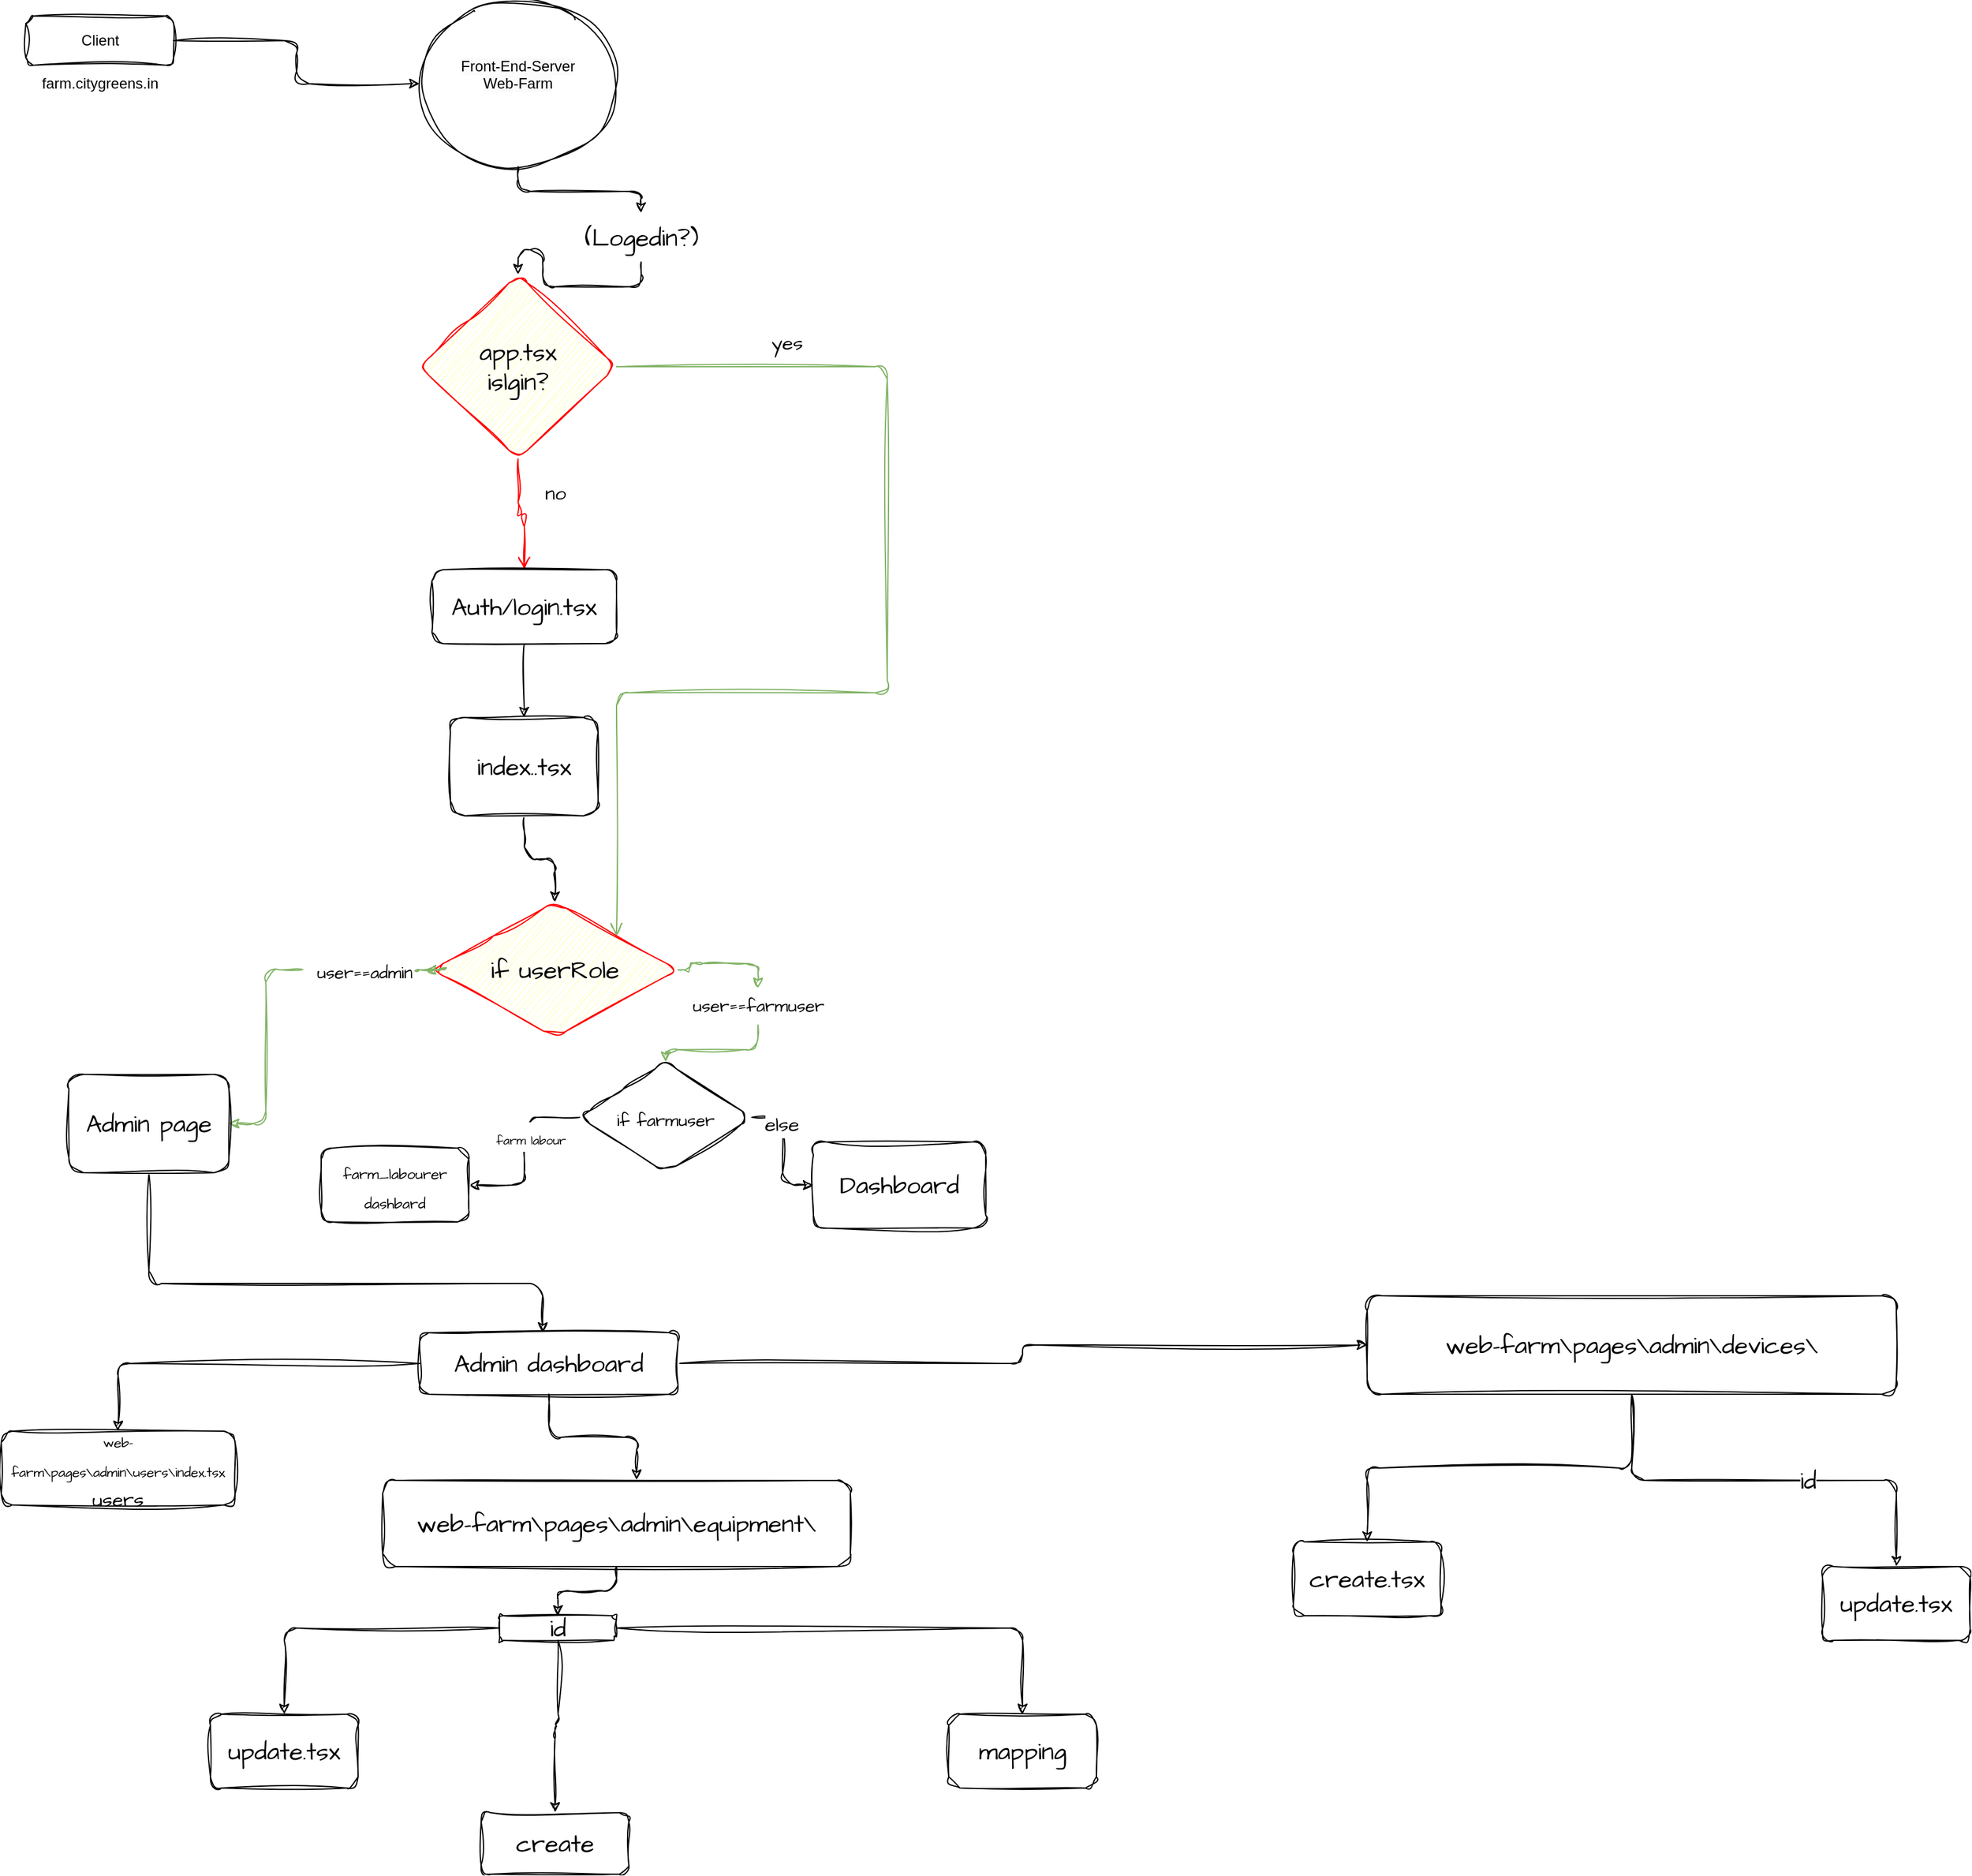 <mxfile version="22.1.11" type="github">
  <diagram name="Page-1" id="38AWu0ithDpehenj5_Hg">
    <mxGraphModel dx="2100" dy="1154" grid="1" gridSize="10" guides="1" tooltips="1" connect="1" arrows="1" fold="1" page="1" pageScale="1" pageWidth="850" pageHeight="1100" math="0" shadow="0">
      <root>
        <mxCell id="0" />
        <mxCell id="1" parent="0" />
        <mxCell id="stBYUiCJ1t7HYM49T5S_-6" style="edgeStyle=orthogonalEdgeStyle;rounded=1;orthogonalLoop=1;jettySize=auto;html=1;entryX=0;entryY=0.5;entryDx=0;entryDy=0;sketch=1;curveFitting=1;jiggle=2;" edge="1" parent="1" source="stBYUiCJ1t7HYM49T5S_-5" target="stBYUiCJ1t7HYM49T5S_-11">
          <mxGeometry relative="1" as="geometry">
            <mxPoint x="370" y="85" as="targetPoint" />
          </mxGeometry>
        </mxCell>
        <mxCell id="stBYUiCJ1t7HYM49T5S_-5" value="" style="rounded=1;whiteSpace=wrap;html=1;sketch=1;curveFitting=1;jiggle=2;" vertex="1" parent="1">
          <mxGeometry x="40" y="40" width="120" height="40" as="geometry" />
        </mxCell>
        <mxCell id="stBYUiCJ1t7HYM49T5S_-7" value="Client" style="text;html=1;align=center;verticalAlign=middle;resizable=0;points=[];autosize=1;strokeColor=none;fillColor=none;rounded=1;sketch=1;curveFitting=1;jiggle=2;" vertex="1" parent="1">
          <mxGeometry x="75" y="45" width="50" height="30" as="geometry" />
        </mxCell>
        <mxCell id="stBYUiCJ1t7HYM49T5S_-10" value="farm.citygreens.in" style="text;html=1;align=center;verticalAlign=middle;resizable=0;points=[];autosize=1;strokeColor=none;fillColor=none;rounded=1;sketch=1;curveFitting=1;jiggle=2;" vertex="1" parent="1">
          <mxGeometry x="40" y="80" width="120" height="30" as="geometry" />
        </mxCell>
        <mxCell id="stBYUiCJ1t7HYM49T5S_-19" value="" style="edgeStyle=orthogonalEdgeStyle;rounded=1;sketch=1;hachureGap=4;jiggle=2;curveFitting=1;orthogonalLoop=1;jettySize=auto;html=1;fontFamily=Architects Daughter;fontSource=https%3A%2F%2Ffonts.googleapis.com%2Fcss%3Ffamily%3DArchitects%2BDaughter;fontSize=16;" edge="1" parent="1" source="stBYUiCJ1t7HYM49T5S_-205" target="stBYUiCJ1t7HYM49T5S_-14">
          <mxGeometry relative="1" as="geometry" />
        </mxCell>
        <mxCell id="stBYUiCJ1t7HYM49T5S_-11" value="&#xa;&lt;span style=&quot;color: rgb(0, 0, 0); font-family: Helvetica; font-size: 12px; font-style: normal; font-variant-ligatures: normal; font-variant-caps: normal; font-weight: 400; letter-spacing: normal; orphans: 2; text-align: center; text-indent: 0px; text-transform: none; widows: 2; word-spacing: 0px; -webkit-text-stroke-width: 0px; background-color: rgb(251, 251, 251); text-decoration-thickness: initial; text-decoration-style: initial; text-decoration-color: initial; float: none; display: inline !important;&quot;&gt;Front-End-Server&lt;/span&gt;&lt;br style=&quot;border-color: var(--border-color); color: rgb(0, 0, 0); font-family: Helvetica; font-size: 12px; font-style: normal; font-variant-ligatures: normal; font-variant-caps: normal; font-weight: 400; letter-spacing: normal; orphans: 2; text-align: center; text-indent: 0px; text-transform: none; widows: 2; word-spacing: 0px; -webkit-text-stroke-width: 0px; background-color: rgb(251, 251, 251); text-decoration-thickness: initial; text-decoration-style: initial; text-decoration-color: initial;&quot;&gt;&lt;span style=&quot;color: rgb(0, 0, 0); font-family: Helvetica; font-size: 12px; font-style: normal; font-variant-ligatures: normal; font-variant-caps: normal; font-weight: 400; letter-spacing: normal; orphans: 2; text-align: center; text-indent: 0px; text-transform: none; widows: 2; word-spacing: 0px; -webkit-text-stroke-width: 0px; background-color: rgb(251, 251, 251); text-decoration-thickness: initial; text-decoration-style: initial; text-decoration-color: initial; float: none; display: inline !important;&quot;&gt;Web-Farm&lt;/span&gt;&#xa;&#xa;" style="ellipse;whiteSpace=wrap;html=1;rounded=1;sketch=1;curveFitting=1;jiggle=2;" vertex="1" parent="1">
          <mxGeometry x="360" y="27.5" width="160" height="135" as="geometry" />
        </mxCell>
        <mxCell id="stBYUiCJ1t7HYM49T5S_-14" value="app.tsx&lt;br&gt;islgin?" style="rhombus;whiteSpace=wrap;html=1;fontColor=#000000;fillColor=#ffffc0;strokeColor=#ff0000;rounded=1;sketch=1;hachureGap=4;jiggle=2;curveFitting=1;fontFamily=Architects Daughter;fontSource=https%3A%2F%2Ffonts.googleapis.com%2Fcss%3Ffamily%3DArchitects%2BDaughter;fontSize=20;" vertex="1" parent="1">
          <mxGeometry x="360" y="250" width="160" height="150" as="geometry" />
        </mxCell>
        <mxCell id="stBYUiCJ1t7HYM49T5S_-15" value="no" style="edgeStyle=orthogonalEdgeStyle;html=1;align=left;verticalAlign=bottom;endArrow=open;endSize=8;strokeColor=#ff0000;rounded=1;sketch=1;hachureGap=4;jiggle=2;curveFitting=1;fontFamily=Architects Daughter;fontSource=https%3A%2F%2Ffonts.googleapis.com%2Fcss%3Ffamily%3DArchitects%2BDaughter;fontSize=16;entryX=0.5;entryY=0;entryDx=0;entryDy=0;" edge="1" source="stBYUiCJ1t7HYM49T5S_-14" parent="1" target="stBYUiCJ1t7HYM49T5S_-21">
          <mxGeometry x="0.053" y="16" relative="1" as="geometry">
            <mxPoint x="710" y="380" as="targetPoint" />
            <mxPoint x="-1" y="-5" as="offset" />
          </mxGeometry>
        </mxCell>
        <mxCell id="stBYUiCJ1t7HYM49T5S_-16" value="yes" style="edgeStyle=orthogonalEdgeStyle;html=1;align=left;verticalAlign=top;endArrow=open;endSize=8;strokeColor=#82b366;rounded=1;sketch=1;hachureGap=4;jiggle=2;curveFitting=1;fontFamily=Architects Daughter;fontSource=https%3A%2F%2Ffonts.googleapis.com%2Fcss%3Ffamily%3DArchitects%2BDaughter;fontSize=16;fillColor=#d5e8d4;entryX=1;entryY=0;entryDx=0;entryDy=0;" edge="1" source="stBYUiCJ1t7HYM49T5S_-14" parent="1" target="stBYUiCJ1t7HYM49T5S_-27">
          <mxGeometry x="-0.726" y="35" relative="1" as="geometry">
            <mxPoint x="710" y="590" as="targetPoint" />
            <Array as="points">
              <mxPoint x="740" y="325" />
              <mxPoint x="740" y="590" />
              <mxPoint x="520" y="590" />
            </Array>
            <mxPoint as="offset" />
          </mxGeometry>
        </mxCell>
        <mxCell id="stBYUiCJ1t7HYM49T5S_-26" value="" style="edgeStyle=orthogonalEdgeStyle;rounded=1;sketch=1;hachureGap=4;jiggle=2;curveFitting=1;orthogonalLoop=1;jettySize=auto;html=1;fontFamily=Architects Daughter;fontSource=https%3A%2F%2Ffonts.googleapis.com%2Fcss%3Ffamily%3DArchitects%2BDaughter;fontSize=16;" edge="1" parent="1" source="stBYUiCJ1t7HYM49T5S_-21" target="stBYUiCJ1t7HYM49T5S_-25">
          <mxGeometry relative="1" as="geometry" />
        </mxCell>
        <mxCell id="stBYUiCJ1t7HYM49T5S_-21" value="Auth/login.tsx" style="rounded=1;whiteSpace=wrap;html=1;sketch=1;hachureGap=4;jiggle=2;curveFitting=1;fontFamily=Architects Daughter;fontSource=https%3A%2F%2Ffonts.googleapis.com%2Fcss%3Ffamily%3DArchitects%2BDaughter;fontSize=20;" vertex="1" parent="1">
          <mxGeometry x="370" y="490" width="150" height="60" as="geometry" />
        </mxCell>
        <mxCell id="stBYUiCJ1t7HYM49T5S_-30" style="edgeStyle=orthogonalEdgeStyle;rounded=1;sketch=1;hachureGap=4;jiggle=2;curveFitting=1;orthogonalLoop=1;jettySize=auto;html=1;entryX=0.5;entryY=0;entryDx=0;entryDy=0;fontFamily=Architects Daughter;fontSource=https%3A%2F%2Ffonts.googleapis.com%2Fcss%3Ffamily%3DArchitects%2BDaughter;fontSize=16;" edge="1" parent="1" source="stBYUiCJ1t7HYM49T5S_-25" target="stBYUiCJ1t7HYM49T5S_-27">
          <mxGeometry relative="1" as="geometry" />
        </mxCell>
        <mxCell id="stBYUiCJ1t7HYM49T5S_-25" value="index..tsx" style="whiteSpace=wrap;html=1;fontSize=20;fontFamily=Architects Daughter;rounded=1;sketch=1;hachureGap=4;jiggle=2;curveFitting=1;fontSource=https%3A%2F%2Ffonts.googleapis.com%2Fcss%3Ffamily%3DArchitects%2BDaughter;" vertex="1" parent="1">
          <mxGeometry x="385" y="610" width="120" height="80" as="geometry" />
        </mxCell>
        <mxCell id="stBYUiCJ1t7HYM49T5S_-169" style="edgeStyle=orthogonalEdgeStyle;rounded=1;sketch=1;hachureGap=4;jiggle=2;curveFitting=1;orthogonalLoop=1;jettySize=auto;html=1;fontFamily=Architects Daughter;fontSource=https%3A%2F%2Ffonts.googleapis.com%2Fcss%3Ffamily%3DArchitects%2BDaughter;fontSize=16;fillColor=#d5e8d4;strokeColor=#82b366;entryX=0.5;entryY=0;entryDx=0;entryDy=0;" edge="1" parent="1" source="stBYUiCJ1t7HYM49T5S_-179" target="stBYUiCJ1t7HYM49T5S_-176">
          <mxGeometry relative="1" as="geometry">
            <mxPoint x="420" y="890" as="targetPoint" />
          </mxGeometry>
        </mxCell>
        <mxCell id="stBYUiCJ1t7HYM49T5S_-173" style="edgeStyle=orthogonalEdgeStyle;rounded=1;sketch=1;hachureGap=4;jiggle=2;curveFitting=1;orthogonalLoop=1;jettySize=auto;html=1;entryX=1;entryY=0.5;entryDx=0;entryDy=0;fontFamily=Architects Daughter;fontSource=https%3A%2F%2Ffonts.googleapis.com%2Fcss%3Ffamily%3DArchitects%2BDaughter;fontSize=16;fillColor=#d5e8d4;strokeColor=#82b366;" edge="1" parent="1" source="stBYUiCJ1t7HYM49T5S_-177" target="stBYUiCJ1t7HYM49T5S_-172">
          <mxGeometry relative="1" as="geometry" />
        </mxCell>
        <mxCell id="stBYUiCJ1t7HYM49T5S_-27" value="if userRole" style="rhombus;whiteSpace=wrap;html=1;fontColor=#000000;fillColor=#ffffc0;strokeColor=#ff0000;rounded=1;sketch=1;hachureGap=4;jiggle=2;curveFitting=1;fontFamily=Architects Daughter;fontSource=https%3A%2F%2Ffonts.googleapis.com%2Fcss%3Ffamily%3DArchitects%2BDaughter;fontSize=20;" vertex="1" parent="1">
          <mxGeometry x="370" y="760" width="200" height="110" as="geometry" />
        </mxCell>
        <mxCell id="stBYUiCJ1t7HYM49T5S_-189" value="" style="edgeStyle=orthogonalEdgeStyle;rounded=1;sketch=1;hachureGap=4;jiggle=2;curveFitting=1;orthogonalLoop=1;jettySize=auto;html=1;fontFamily=Architects Daughter;fontSource=https%3A%2F%2Ffonts.googleapis.com%2Fcss%3Ffamily%3DArchitects%2BDaughter;fontSize=16;" edge="1" parent="1" source="stBYUiCJ1t7HYM49T5S_-172" target="stBYUiCJ1t7HYM49T5S_-188">
          <mxGeometry relative="1" as="geometry">
            <Array as="points">
              <mxPoint x="140" y="1070" />
              <mxPoint x="460" y="1070" />
            </Array>
          </mxGeometry>
        </mxCell>
        <mxCell id="stBYUiCJ1t7HYM49T5S_-172" value="Admin page" style="rounded=1;whiteSpace=wrap;html=1;sketch=1;hachureGap=4;jiggle=2;curveFitting=1;fontFamily=Architects Daughter;fontSource=https%3A%2F%2Ffonts.googleapis.com%2Fcss%3Ffamily%3DArchitects%2BDaughter;fontSize=20;" vertex="1" parent="1">
          <mxGeometry x="75" y="900" width="130" height="80" as="geometry" />
        </mxCell>
        <mxCell id="stBYUiCJ1t7HYM49T5S_-181" style="edgeStyle=orthogonalEdgeStyle;rounded=1;sketch=1;hachureGap=4;jiggle=2;curveFitting=1;orthogonalLoop=1;jettySize=auto;html=1;exitX=0;exitY=0.5;exitDx=0;exitDy=0;fontFamily=Architects Daughter;fontSource=https%3A%2F%2Ffonts.googleapis.com%2Fcss%3Ffamily%3DArchitects%2BDaughter;fontSize=16;" edge="1" parent="1" source="stBYUiCJ1t7HYM49T5S_-176" target="stBYUiCJ1t7HYM49T5S_-182">
          <mxGeometry relative="1" as="geometry">
            <mxPoint x="390" y="960" as="targetPoint" />
            <Array as="points">
              <mxPoint x="445" y="935" />
              <mxPoint x="445" y="990" />
            </Array>
          </mxGeometry>
        </mxCell>
        <mxCell id="stBYUiCJ1t7HYM49T5S_-183" value="&lt;font style=&quot;font-size: 10px;&quot;&gt;farm labour&lt;/font&gt;" style="edgeLabel;html=1;align=center;verticalAlign=middle;resizable=0;points=[];fontSize=20;fontFamily=Architects Daughter;" vertex="1" connectable="0" parent="stBYUiCJ1t7HYM49T5S_-181">
          <mxGeometry x="-0.765" relative="1" as="geometry">
            <mxPoint x="-23" y="15" as="offset" />
          </mxGeometry>
        </mxCell>
        <mxCell id="stBYUiCJ1t7HYM49T5S_-185" value="" style="edgeStyle=orthogonalEdgeStyle;rounded=1;sketch=1;hachureGap=4;jiggle=2;curveFitting=1;orthogonalLoop=1;jettySize=auto;html=1;fontFamily=Architects Daughter;fontSource=https%3A%2F%2Ffonts.googleapis.com%2Fcss%3Ffamily%3DArchitects%2BDaughter;fontSize=16;" edge="1" parent="1" source="stBYUiCJ1t7HYM49T5S_-176" target="stBYUiCJ1t7HYM49T5S_-184">
          <mxGeometry relative="1" as="geometry" />
        </mxCell>
        <mxCell id="stBYUiCJ1t7HYM49T5S_-186" value="&lt;font style=&quot;font-size: 16px;&quot;&gt;else&lt;/font&gt;" style="edgeLabel;html=1;align=center;verticalAlign=middle;resizable=0;points=[];fontSize=20;fontFamily=Architects Daughter;" vertex="1" connectable="0" parent="stBYUiCJ1t7HYM49T5S_-185">
          <mxGeometry x="-0.454" y="-1" relative="1" as="geometry">
            <mxPoint as="offset" />
          </mxGeometry>
        </mxCell>
        <mxCell id="stBYUiCJ1t7HYM49T5S_-176" value="&lt;font style=&quot;font-size: 14px;&quot;&gt;if farmuser&lt;/font&gt;" style="rhombus;whiteSpace=wrap;html=1;rounded=1;sketch=1;hachureGap=4;jiggle=2;curveFitting=1;fontFamily=Architects Daughter;fontSource=https%3A%2F%2Ffonts.googleapis.com%2Fcss%3Ffamily%3DArchitects%2BDaughter;fontSize=20;" vertex="1" parent="1">
          <mxGeometry x="490" y="890" width="140" height="90" as="geometry" />
        </mxCell>
        <mxCell id="stBYUiCJ1t7HYM49T5S_-178" value="" style="edgeStyle=orthogonalEdgeStyle;rounded=1;sketch=1;hachureGap=4;jiggle=2;curveFitting=1;orthogonalLoop=1;jettySize=auto;html=1;entryX=1;entryY=0.5;entryDx=0;entryDy=0;fontFamily=Architects Daughter;fontSource=https%3A%2F%2Ffonts.googleapis.com%2Fcss%3Ffamily%3DArchitects%2BDaughter;fontSize=16;fillColor=#d5e8d4;strokeColor=#82b366;" edge="1" parent="1" source="stBYUiCJ1t7HYM49T5S_-27" target="stBYUiCJ1t7HYM49T5S_-177">
          <mxGeometry relative="1" as="geometry">
            <mxPoint x="370" y="815" as="sourcePoint" />
            <mxPoint x="240" y="890" as="targetPoint" />
          </mxGeometry>
        </mxCell>
        <mxCell id="stBYUiCJ1t7HYM49T5S_-177" value="&lt;font style=&quot;font-size: 14px;&quot;&gt;user==admin&lt;/font&gt;" style="text;html=1;align=center;verticalAlign=middle;resizable=0;points=[];autosize=1;strokeColor=none;fillColor=none;fontSize=20;fontFamily=Architects Daughter;" vertex="1" parent="1">
          <mxGeometry x="265" y="795" width="100" height="40" as="geometry" />
        </mxCell>
        <mxCell id="stBYUiCJ1t7HYM49T5S_-180" value="" style="edgeStyle=orthogonalEdgeStyle;rounded=1;sketch=1;hachureGap=4;jiggle=2;curveFitting=1;orthogonalLoop=1;jettySize=auto;html=1;fontFamily=Architects Daughter;fontSource=https%3A%2F%2Ffonts.googleapis.com%2Fcss%3Ffamily%3DArchitects%2BDaughter;fontSize=16;fillColor=#d5e8d4;strokeColor=#82b366;entryX=0.5;entryY=0;entryDx=0;entryDy=0;" edge="1" parent="1" source="stBYUiCJ1t7HYM49T5S_-27" target="stBYUiCJ1t7HYM49T5S_-179">
          <mxGeometry relative="1" as="geometry">
            <mxPoint x="470" y="910" as="targetPoint" />
            <mxPoint x="470" y="870" as="sourcePoint" />
            <Array as="points">
              <mxPoint x="580" y="815" />
              <mxPoint x="580" y="810" />
              <mxPoint x="635" y="810" />
            </Array>
          </mxGeometry>
        </mxCell>
        <mxCell id="stBYUiCJ1t7HYM49T5S_-179" value="&lt;font style=&quot;font-size: 14px;&quot;&gt;user==farmuser&lt;/font&gt;" style="text;html=1;align=center;verticalAlign=middle;resizable=0;points=[];autosize=1;strokeColor=none;fillColor=none;fontSize=14;fontFamily=Architects Daughter;" vertex="1" parent="1">
          <mxGeometry x="570" y="830" width="130" height="30" as="geometry" />
        </mxCell>
        <mxCell id="stBYUiCJ1t7HYM49T5S_-182" value="&lt;font style=&quot;font-size: 12px;&quot;&gt;farm_labourer dashbard&lt;/font&gt;" style="rounded=1;whiteSpace=wrap;html=1;sketch=1;hachureGap=4;jiggle=2;curveFitting=1;fontFamily=Architects Daughter;fontSource=https%3A%2F%2Ffonts.googleapis.com%2Fcss%3Ffamily%3DArchitects%2BDaughter;fontSize=20;" vertex="1" parent="1">
          <mxGeometry x="280" y="960" width="120" height="60" as="geometry" />
        </mxCell>
        <mxCell id="stBYUiCJ1t7HYM49T5S_-184" value="Dashboard" style="whiteSpace=wrap;html=1;fontSize=20;fontFamily=Architects Daughter;rounded=1;sketch=1;hachureGap=4;jiggle=2;curveFitting=1;fontSource=https%3A%2F%2Ffonts.googleapis.com%2Fcss%3Ffamily%3DArchitects%2BDaughter;" vertex="1" parent="1">
          <mxGeometry x="680" y="955" width="140" height="70" as="geometry" />
        </mxCell>
        <mxCell id="stBYUiCJ1t7HYM49T5S_-191" value="" style="edgeStyle=orthogonalEdgeStyle;rounded=1;sketch=1;hachureGap=4;jiggle=2;curveFitting=1;orthogonalLoop=1;jettySize=auto;html=1;fontFamily=Architects Daughter;fontSource=https%3A%2F%2Ffonts.googleapis.com%2Fcss%3Ffamily%3DArchitects%2BDaughter;fontSize=16;" edge="1" parent="1" source="stBYUiCJ1t7HYM49T5S_-188" target="stBYUiCJ1t7HYM49T5S_-190">
          <mxGeometry relative="1" as="geometry" />
        </mxCell>
        <mxCell id="stBYUiCJ1t7HYM49T5S_-204" value="" style="edgeStyle=orthogonalEdgeStyle;rounded=1;sketch=1;hachureGap=4;jiggle=2;curveFitting=1;orthogonalLoop=1;jettySize=auto;html=1;fontFamily=Architects Daughter;fontSource=https%3A%2F%2Ffonts.googleapis.com%2Fcss%3Ffamily%3DArchitects%2BDaughter;fontSize=16;" edge="1" parent="1" source="stBYUiCJ1t7HYM49T5S_-188" target="stBYUiCJ1t7HYM49T5S_-203">
          <mxGeometry relative="1" as="geometry" />
        </mxCell>
        <mxCell id="stBYUiCJ1t7HYM49T5S_-188" value="Admin dashboard" style="whiteSpace=wrap;html=1;fontSize=20;fontFamily=Architects Daughter;rounded=1;sketch=1;hachureGap=4;jiggle=2;curveFitting=1;fontSource=https%3A%2F%2Ffonts.googleapis.com%2Fcss%3Ffamily%3DArchitects%2BDaughter;" vertex="1" parent="1">
          <mxGeometry x="360" y="1110" width="210" height="50" as="geometry" />
        </mxCell>
        <mxCell id="stBYUiCJ1t7HYM49T5S_-190" value="&lt;font style=&quot;&quot;&gt;&lt;span style=&quot;font-size: 11px;&quot;&gt;web-farm\pages\admin\users\index.tsx&lt;/span&gt;&lt;br&gt;&lt;font style=&quot;font-size: 16px;&quot;&gt;users&lt;/font&gt;&lt;br&gt;&lt;/font&gt;" style="whiteSpace=wrap;html=1;fontSize=20;fontFamily=Architects Daughter;rounded=1;sketch=1;hachureGap=4;jiggle=2;curveFitting=1;fontSource=https%3A%2F%2Ffonts.googleapis.com%2Fcss%3Ffamily%3DArchitects%2BDaughter;" vertex="1" parent="1">
          <mxGeometry x="20" y="1190" width="190" height="60" as="geometry" />
        </mxCell>
        <mxCell id="stBYUiCJ1t7HYM49T5S_-195" value="" style="edgeStyle=orthogonalEdgeStyle;rounded=1;sketch=1;hachureGap=4;jiggle=2;curveFitting=1;orthogonalLoop=1;jettySize=auto;html=1;fontFamily=Architects Daughter;fontSource=https%3A%2F%2Ffonts.googleapis.com%2Fcss%3Ffamily%3DArchitects%2BDaughter;fontSize=16;" edge="1" parent="1" source="stBYUiCJ1t7HYM49T5S_-192" target="stBYUiCJ1t7HYM49T5S_-194">
          <mxGeometry relative="1" as="geometry" />
        </mxCell>
        <mxCell id="stBYUiCJ1t7HYM49T5S_-192" value="&lt;font style=&quot;font-size: 20px;&quot;&gt;web-farm\pages\admin\equipment\&lt;/font&gt;" style="whiteSpace=wrap;html=1;fontSize=20;fontFamily=Architects Daughter;rounded=1;sketch=1;hachureGap=4;jiggle=2;curveFitting=1;fontSource=https%3A%2F%2Ffonts.googleapis.com%2Fcss%3Ffamily%3DArchitects%2BDaughter;" vertex="1" parent="1">
          <mxGeometry x="330" y="1230" width="380" height="70" as="geometry" />
        </mxCell>
        <mxCell id="stBYUiCJ1t7HYM49T5S_-193" style="edgeStyle=orthogonalEdgeStyle;rounded=1;sketch=1;hachureGap=4;jiggle=2;curveFitting=1;orthogonalLoop=1;jettySize=auto;html=1;entryX=0.543;entryY=-0.005;entryDx=0;entryDy=0;entryPerimeter=0;fontFamily=Architects Daughter;fontSource=https%3A%2F%2Ffonts.googleapis.com%2Fcss%3Ffamily%3DArchitects%2BDaughter;fontSize=16;" edge="1" parent="1" source="stBYUiCJ1t7HYM49T5S_-188" target="stBYUiCJ1t7HYM49T5S_-192">
          <mxGeometry relative="1" as="geometry" />
        </mxCell>
        <mxCell id="stBYUiCJ1t7HYM49T5S_-197" value="" style="edgeStyle=orthogonalEdgeStyle;rounded=1;sketch=1;hachureGap=4;jiggle=2;curveFitting=1;orthogonalLoop=1;jettySize=auto;html=1;fontFamily=Architects Daughter;fontSource=https%3A%2F%2Ffonts.googleapis.com%2Fcss%3Ffamily%3DArchitects%2BDaughter;fontSize=16;" edge="1" parent="1" source="stBYUiCJ1t7HYM49T5S_-194" target="stBYUiCJ1t7HYM49T5S_-196">
          <mxGeometry relative="1" as="geometry" />
        </mxCell>
        <mxCell id="stBYUiCJ1t7HYM49T5S_-199" value="" style="edgeStyle=orthogonalEdgeStyle;rounded=1;sketch=1;hachureGap=4;jiggle=2;curveFitting=1;orthogonalLoop=1;jettySize=auto;html=1;fontFamily=Architects Daughter;fontSource=https%3A%2F%2Ffonts.googleapis.com%2Fcss%3Ffamily%3DArchitects%2BDaughter;fontSize=16;" edge="1" parent="1" source="stBYUiCJ1t7HYM49T5S_-194" target="stBYUiCJ1t7HYM49T5S_-198">
          <mxGeometry relative="1" as="geometry" />
        </mxCell>
        <mxCell id="stBYUiCJ1t7HYM49T5S_-201" value="" style="edgeStyle=orthogonalEdgeStyle;rounded=1;sketch=1;hachureGap=4;jiggle=2;curveFitting=1;orthogonalLoop=1;jettySize=auto;html=1;fontFamily=Architects Daughter;fontSource=https%3A%2F%2Ffonts.googleapis.com%2Fcss%3Ffamily%3DArchitects%2BDaughter;fontSize=16;" edge="1" parent="1" source="stBYUiCJ1t7HYM49T5S_-194" target="stBYUiCJ1t7HYM49T5S_-200">
          <mxGeometry relative="1" as="geometry" />
        </mxCell>
        <mxCell id="stBYUiCJ1t7HYM49T5S_-194" value="id" style="whiteSpace=wrap;html=1;fontSize=20;fontFamily=Architects Daughter;rounded=1;sketch=1;hachureGap=4;jiggle=2;curveFitting=1;fontSource=https%3A%2F%2Ffonts.googleapis.com%2Fcss%3Ffamily%3DArchitects%2BDaughter;" vertex="1" parent="1">
          <mxGeometry x="425" y="1340" width="95" height="20" as="geometry" />
        </mxCell>
        <mxCell id="stBYUiCJ1t7HYM49T5S_-196" value="update.tsx" style="whiteSpace=wrap;html=1;fontSize=20;fontFamily=Architects Daughter;rounded=1;sketch=1;hachureGap=4;jiggle=2;curveFitting=1;fontSource=https%3A%2F%2Ffonts.googleapis.com%2Fcss%3Ffamily%3DArchitects%2BDaughter;" vertex="1" parent="1">
          <mxGeometry x="190" y="1420" width="120" height="60" as="geometry" />
        </mxCell>
        <mxCell id="stBYUiCJ1t7HYM49T5S_-198" value="create" style="whiteSpace=wrap;html=1;fontSize=20;fontFamily=Architects Daughter;rounded=1;sketch=1;hachureGap=4;jiggle=2;curveFitting=1;fontSource=https%3A%2F%2Ffonts.googleapis.com%2Fcss%3Ffamily%3DArchitects%2BDaughter;" vertex="1" parent="1">
          <mxGeometry x="410" y="1500" width="120" height="50" as="geometry" />
        </mxCell>
        <mxCell id="stBYUiCJ1t7HYM49T5S_-200" value="mapping" style="whiteSpace=wrap;html=1;fontSize=20;fontFamily=Architects Daughter;rounded=1;sketch=1;hachureGap=4;jiggle=2;curveFitting=1;fontSource=https%3A%2F%2Ffonts.googleapis.com%2Fcss%3Ffamily%3DArchitects%2BDaughter;" vertex="1" parent="1">
          <mxGeometry x="790" y="1420" width="120" height="60" as="geometry" />
        </mxCell>
        <mxCell id="stBYUiCJ1t7HYM49T5S_-208" value="" style="edgeStyle=orthogonalEdgeStyle;rounded=1;sketch=1;hachureGap=4;jiggle=2;curveFitting=1;orthogonalLoop=1;jettySize=auto;html=1;fontFamily=Architects Daughter;fontSource=https%3A%2F%2Ffonts.googleapis.com%2Fcss%3Ffamily%3DArchitects%2BDaughter;fontSize=16;" edge="1" parent="1" source="stBYUiCJ1t7HYM49T5S_-203" target="stBYUiCJ1t7HYM49T5S_-207">
          <mxGeometry relative="1" as="geometry" />
        </mxCell>
        <mxCell id="stBYUiCJ1t7HYM49T5S_-210" value="" style="edgeStyle=orthogonalEdgeStyle;rounded=1;sketch=1;hachureGap=4;jiggle=2;curveFitting=1;orthogonalLoop=1;jettySize=auto;html=1;fontFamily=Architects Daughter;fontSource=https%3A%2F%2Ffonts.googleapis.com%2Fcss%3Ffamily%3DArchitects%2BDaughter;fontSize=16;" edge="1" parent="1" source="stBYUiCJ1t7HYM49T5S_-203" target="stBYUiCJ1t7HYM49T5S_-209">
          <mxGeometry relative="1" as="geometry" />
        </mxCell>
        <mxCell id="stBYUiCJ1t7HYM49T5S_-211" value="id" style="edgeLabel;html=1;align=center;verticalAlign=middle;resizable=0;points=[];fontSize=20;fontFamily=Architects Daughter;" vertex="1" connectable="0" parent="stBYUiCJ1t7HYM49T5S_-210">
          <mxGeometry x="0.2" relative="1" as="geometry">
            <mxPoint as="offset" />
          </mxGeometry>
        </mxCell>
        <mxCell id="stBYUiCJ1t7HYM49T5S_-203" value="web-farm\pages\admin\devices\" style="whiteSpace=wrap;html=1;fontSize=20;fontFamily=Architects Daughter;rounded=1;sketch=1;hachureGap=4;jiggle=2;curveFitting=1;fontSource=https%3A%2F%2Ffonts.googleapis.com%2Fcss%3Ffamily%3DArchitects%2BDaughter;" vertex="1" parent="1">
          <mxGeometry x="1130" y="1080" width="430" height="80" as="geometry" />
        </mxCell>
        <mxCell id="stBYUiCJ1t7HYM49T5S_-206" value="" style="edgeStyle=orthogonalEdgeStyle;rounded=1;sketch=1;hachureGap=4;jiggle=2;curveFitting=1;orthogonalLoop=1;jettySize=auto;html=1;fontFamily=Architects Daughter;fontSource=https%3A%2F%2Ffonts.googleapis.com%2Fcss%3Ffamily%3DArchitects%2BDaughter;fontSize=16;" edge="1" parent="1" source="stBYUiCJ1t7HYM49T5S_-11" target="stBYUiCJ1t7HYM49T5S_-205">
          <mxGeometry relative="1" as="geometry">
            <mxPoint x="440" y="163" as="sourcePoint" />
            <mxPoint x="440" y="250" as="targetPoint" />
          </mxGeometry>
        </mxCell>
        <mxCell id="stBYUiCJ1t7HYM49T5S_-205" value="(Logedin?)" style="text;html=1;align=center;verticalAlign=middle;resizable=0;points=[];autosize=1;strokeColor=none;fillColor=none;fontSize=20;fontFamily=Architects Daughter;" vertex="1" parent="1">
          <mxGeometry x="480" y="200" width="120" height="40" as="geometry" />
        </mxCell>
        <mxCell id="stBYUiCJ1t7HYM49T5S_-207" value="create.tsx" style="whiteSpace=wrap;html=1;fontSize=20;fontFamily=Architects Daughter;rounded=1;sketch=1;hachureGap=4;jiggle=2;curveFitting=1;fontSource=https%3A%2F%2Ffonts.googleapis.com%2Fcss%3Ffamily%3DArchitects%2BDaughter;" vertex="1" parent="1">
          <mxGeometry x="1070" y="1280" width="120" height="60" as="geometry" />
        </mxCell>
        <mxCell id="stBYUiCJ1t7HYM49T5S_-209" value="update.tsx" style="whiteSpace=wrap;html=1;fontSize=20;fontFamily=Architects Daughter;rounded=1;sketch=1;hachureGap=4;jiggle=2;curveFitting=1;fontSource=https%3A%2F%2Ffonts.googleapis.com%2Fcss%3Ffamily%3DArchitects%2BDaughter;" vertex="1" parent="1">
          <mxGeometry x="1500" y="1300" width="120" height="60" as="geometry" />
        </mxCell>
      </root>
    </mxGraphModel>
  </diagram>
</mxfile>
